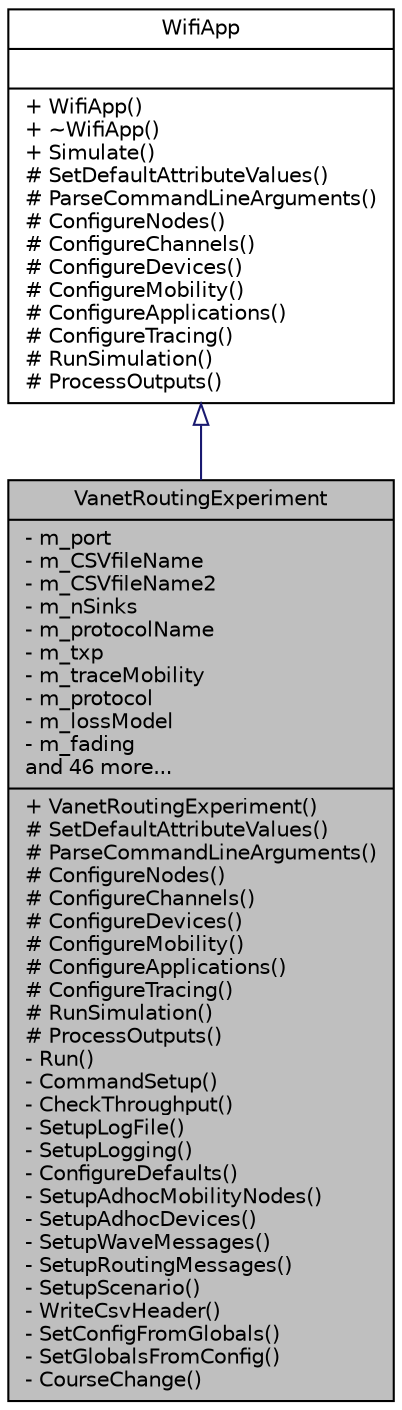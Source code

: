 digraph "VanetRoutingExperiment"
{
  edge [fontname="Helvetica",fontsize="10",labelfontname="Helvetica",labelfontsize="10"];
  node [fontname="Helvetica",fontsize="10",shape=record];
  Node1 [label="{VanetRoutingExperiment\n|- m_port\l- m_CSVfileName\l- m_CSVfileName2\l- m_nSinks\l- m_protocolName\l- m_txp\l- m_traceMobility\l- m_protocol\l- m_lossModel\l- m_fading\land 46 more...\l|+ VanetRoutingExperiment()\l# SetDefaultAttributeValues()\l# ParseCommandLineArguments()\l# ConfigureNodes()\l# ConfigureChannels()\l# ConfigureDevices()\l# ConfigureMobility()\l# ConfigureApplications()\l# ConfigureTracing()\l# RunSimulation()\l# ProcessOutputs()\l- Run()\l- CommandSetup()\l- CheckThroughput()\l- SetupLogFile()\l- SetupLogging()\l- ConfigureDefaults()\l- SetupAdhocMobilityNodes()\l- SetupAdhocDevices()\l- SetupWaveMessages()\l- SetupRoutingMessages()\l- SetupScenario()\l- WriteCsvHeader()\l- SetConfigFromGlobals()\l- SetGlobalsFromConfig()\l- CourseChange()\l}",height=0.2,width=0.4,color="black", fillcolor="grey75", style="filled", fontcolor="black"];
  Node2 -> Node1 [dir="back",color="midnightblue",fontsize="10",style="solid",arrowtail="onormal"];
  Node2 [label="{WifiApp\n||+ WifiApp()\l+ ~WifiApp()\l+ Simulate()\l# SetDefaultAttributeValues()\l# ParseCommandLineArguments()\l# ConfigureNodes()\l# ConfigureChannels()\l# ConfigureDevices()\l# ConfigureMobility()\l# ConfigureApplications()\l# ConfigureTracing()\l# RunSimulation()\l# ProcessOutputs()\l}",height=0.2,width=0.4,color="black", fillcolor="white", style="filled",URL="$db/dbc/classWifiApp.html",tooltip="The WifiApp class enforces program flow for ns-3 wifi applications. "];
}

